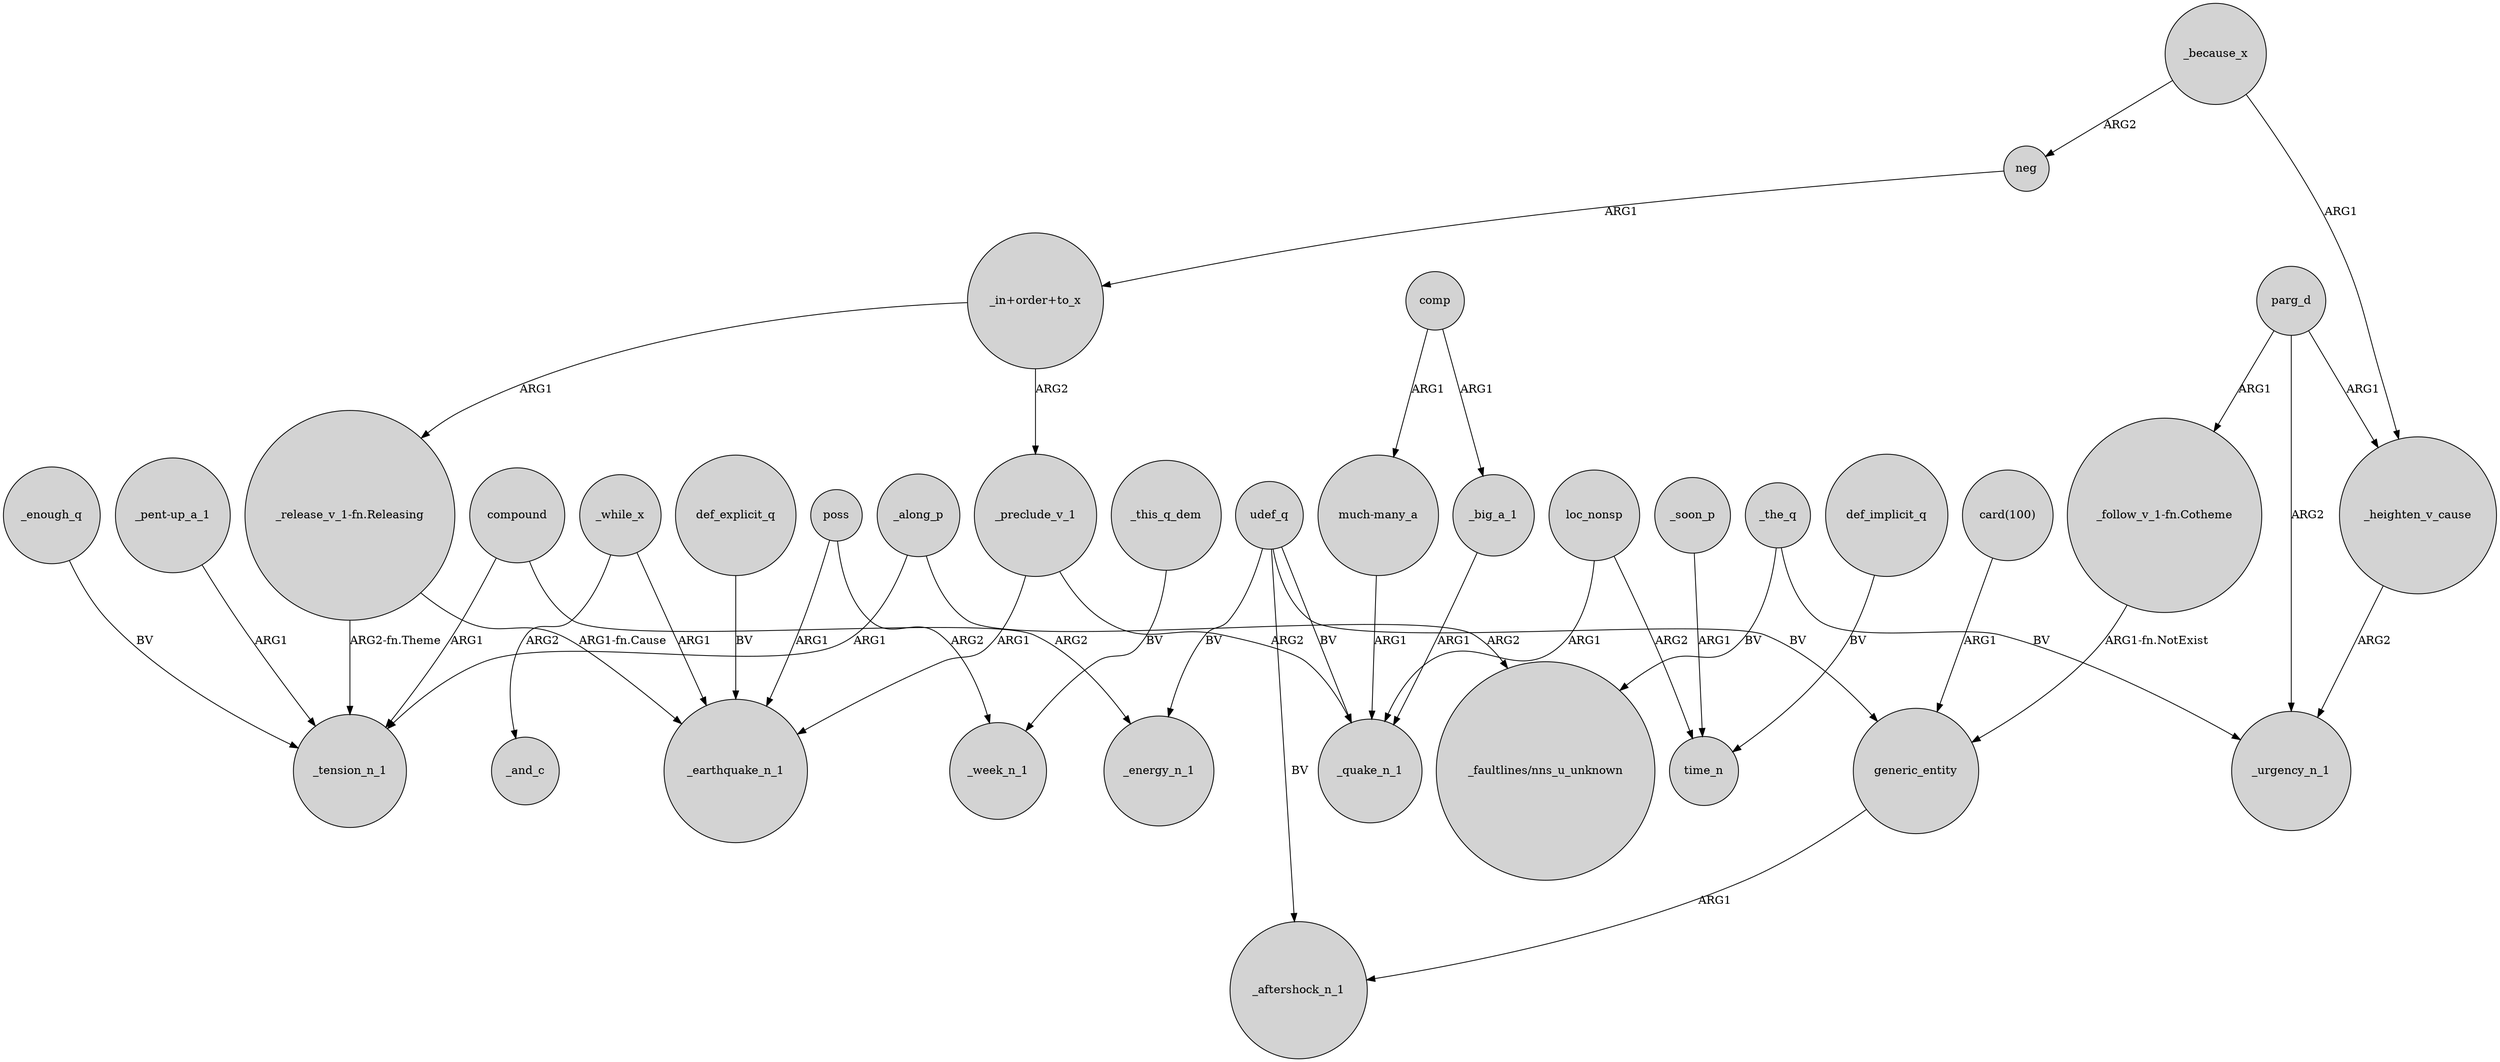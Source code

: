 digraph {
	node [shape=circle style=filled]
	udef_q -> _energy_n_1 [label=BV]
	def_explicit_q -> _earthquake_n_1 [label=BV]
	comp -> _big_a_1 [label=ARG1]
	udef_q -> generic_entity [label=BV]
	"card(100)" -> generic_entity [label=ARG1]
	parg_d -> _urgency_n_1 [label=ARG2]
	generic_entity -> _aftershock_n_1 [label=ARG1]
	loc_nonsp -> _quake_n_1 [label=ARG1]
	poss -> _earthquake_n_1 [label=ARG1]
	neg -> "_in+order+to_x" [label=ARG1]
	"_in+order+to_x" -> _preclude_v_1 [label=ARG2]
	"_pent-up_a_1" -> _tension_n_1 [label=ARG1]
	_because_x -> _heighten_v_cause [label=ARG1]
	_while_x -> _and_c [label=ARG2]
	udef_q -> _aftershock_n_1 [label=BV]
	"_release_v_1-fn.Releasing" -> _earthquake_n_1 [label="ARG1-fn.Cause"]
	_along_p -> "_faultlines/nns_u_unknown" [label=ARG2]
	"_in+order+to_x" -> "_release_v_1-fn.Releasing" [label=ARG1]
	compound -> _energy_n_1 [label=ARG2]
	loc_nonsp -> time_n [label=ARG2]
	poss -> _week_n_1 [label=ARG2]
	_enough_q -> _tension_n_1 [label=BV]
	_because_x -> neg [label=ARG2]
	_preclude_v_1 -> _earthquake_n_1 [label=ARG1]
	_this_q_dem -> _week_n_1 [label=BV]
	_big_a_1 -> _quake_n_1 [label=ARG1]
	"much-many_a" -> _quake_n_1 [label=ARG1]
	comp -> "much-many_a" [label=ARG1]
	_preclude_v_1 -> _quake_n_1 [label=ARG2]
	parg_d -> _heighten_v_cause [label=ARG1]
	_heighten_v_cause -> _urgency_n_1 [label=ARG2]
	_the_q -> "_faultlines/nns_u_unknown" [label=BV]
	_along_p -> _tension_n_1 [label=ARG1]
	_while_x -> _earthquake_n_1 [label=ARG1]
	"_follow_v_1-fn.Cotheme" -> generic_entity [label="ARG1-fn.NotExist"]
	_soon_p -> time_n [label=ARG1]
	compound -> _tension_n_1 [label=ARG1]
	udef_q -> _quake_n_1 [label=BV]
	_the_q -> _urgency_n_1 [label=BV]
	parg_d -> "_follow_v_1-fn.Cotheme" [label=ARG1]
	def_implicit_q -> time_n [label=BV]
	"_release_v_1-fn.Releasing" -> _tension_n_1 [label="ARG2-fn.Theme"]
}
